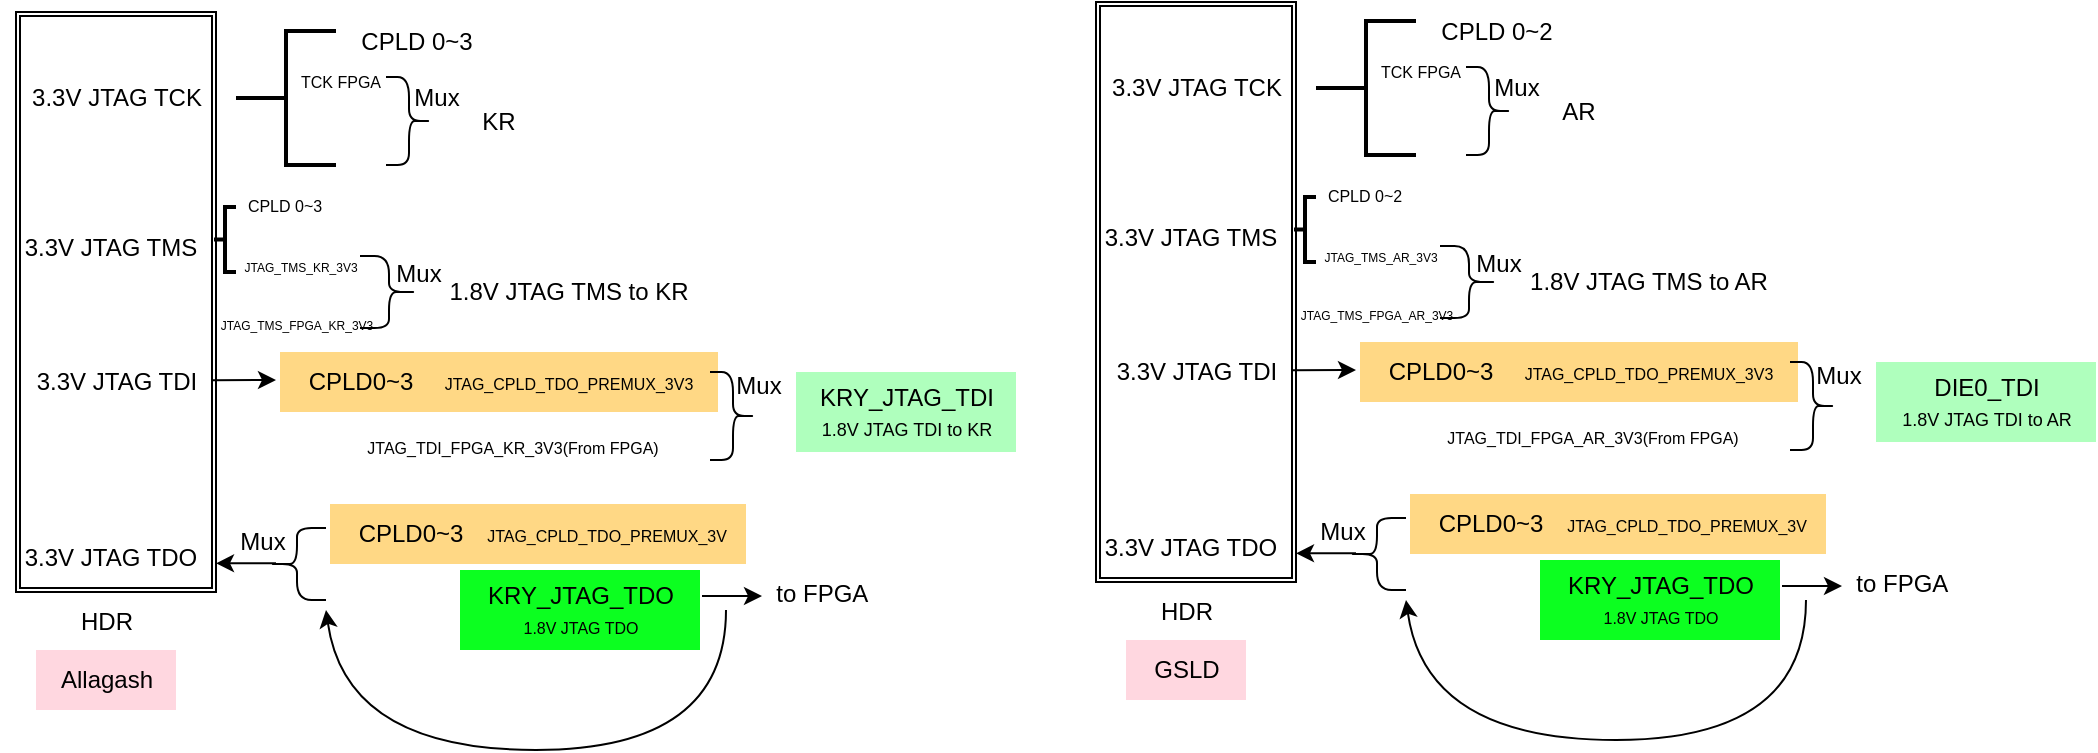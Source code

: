 <mxfile version="26.1.2">
  <diagram name="Page-1" id="zZogz1q96RKv0MYxYCzb">
    <mxGraphModel dx="843" dy="406" grid="1" gridSize="10" guides="1" tooltips="1" connect="1" arrows="1" fold="1" page="1" pageScale="1" pageWidth="850" pageHeight="1100" math="0" shadow="0">
      <root>
        <mxCell id="0" />
        <mxCell id="1" parent="0" />
        <mxCell id="mF87T8F_ObDAb6gEvjld-17" value="" style="shape=ext;double=1;rounded=0;whiteSpace=wrap;html=1;" vertex="1" parent="1">
          <mxGeometry x="60" y="110" width="100" height="290" as="geometry" />
        </mxCell>
        <mxCell id="mF87T8F_ObDAb6gEvjld-1" value="3.3V JTAG TCK" style="text;html=1;align=center;verticalAlign=middle;resizable=0;points=[];autosize=1;strokeColor=none;fillColor=none;" vertex="1" parent="1">
          <mxGeometry x="55" y="138" width="110" height="30" as="geometry" />
        </mxCell>
        <mxCell id="mF87T8F_ObDAb6gEvjld-2" value="3.3V JTAG TDI" style="text;html=1;align=center;verticalAlign=middle;resizable=0;points=[];autosize=1;strokeColor=none;fillColor=none;" vertex="1" parent="1">
          <mxGeometry x="60" y="280" width="100" height="30" as="geometry" />
        </mxCell>
        <mxCell id="mF87T8F_ObDAb6gEvjld-3" value="3.3V JTAG TDO" style="text;html=1;align=center;verticalAlign=middle;resizable=0;points=[];autosize=1;strokeColor=none;fillColor=none;" vertex="1" parent="1">
          <mxGeometry x="52" y="368" width="110" height="30" as="geometry" />
        </mxCell>
        <mxCell id="mF87T8F_ObDAb6gEvjld-4" value="3.3V JTAG TMS" style="text;html=1;align=center;verticalAlign=middle;resizable=0;points=[];autosize=1;strokeColor=none;fillColor=none;" vertex="1" parent="1">
          <mxGeometry x="52" y="212.75" width="110" height="30" as="geometry" />
        </mxCell>
        <mxCell id="mF87T8F_ObDAb6gEvjld-5" value="" style="strokeWidth=2;html=1;shape=mxgraph.flowchart.annotation_2;align=left;labelPosition=right;pointerEvents=1;" vertex="1" parent="1">
          <mxGeometry x="170" y="119.5" width="50" height="67" as="geometry" />
        </mxCell>
        <mxCell id="mF87T8F_ObDAb6gEvjld-6" value="KR" style="text;html=1;align=center;verticalAlign=middle;resizable=0;points=[];autosize=1;strokeColor=none;fillColor=none;" vertex="1" parent="1">
          <mxGeometry x="281" y="149.5" width="40" height="30" as="geometry" />
        </mxCell>
        <mxCell id="mF87T8F_ObDAb6gEvjld-7" value="CPLD 0~3" style="text;html=1;align=center;verticalAlign=middle;resizable=0;points=[];autosize=1;strokeColor=none;fillColor=none;" vertex="1" parent="1">
          <mxGeometry x="220" y="110" width="80" height="30" as="geometry" />
        </mxCell>
        <mxCell id="mF87T8F_ObDAb6gEvjld-8" value="" style="endArrow=classic;html=1;rounded=0;exitX=0.982;exitY=0.47;exitDx=0;exitDy=0;exitPerimeter=0;" edge="1" parent="1" source="mF87T8F_ObDAb6gEvjld-2">
          <mxGeometry width="50" height="50" relative="1" as="geometry">
            <mxPoint x="440" y="310" as="sourcePoint" />
            <mxPoint x="190" y="294" as="targetPoint" />
          </mxGeometry>
        </mxCell>
        <mxCell id="mF87T8F_ObDAb6gEvjld-9" value="CPLD0~3" style="text;html=1;align=center;verticalAlign=middle;resizable=0;points=[];autosize=1;strokeColor=none;fillColor=#FFD885;" vertex="1" parent="1">
          <mxGeometry x="192" y="280" width="80" height="30" as="geometry" />
        </mxCell>
        <mxCell id="mF87T8F_ObDAb6gEvjld-10" value="&lt;font style=&quot;font-size: 8px;&quot;&gt;JTAG_CPLD_TDO_PREMUX_3V3&lt;/font&gt;" style="text;html=1;align=center;verticalAlign=middle;resizable=0;points=[];autosize=1;strokeColor=none;fillColor=#FFD885;" vertex="1" parent="1">
          <mxGeometry x="261" y="280" width="150" height="30" as="geometry" />
        </mxCell>
        <mxCell id="mF87T8F_ObDAb6gEvjld-12" value="" style="shape=curlyBracket;whiteSpace=wrap;html=1;rounded=1;flipH=1;labelPosition=right;verticalLabelPosition=middle;align=left;verticalAlign=middle;" vertex="1" parent="1">
          <mxGeometry x="407" y="290" width="23" height="44" as="geometry" />
        </mxCell>
        <mxCell id="mF87T8F_ObDAb6gEvjld-14" value="&lt;font style=&quot;font-size: 8px;&quot;&gt;JTAG_TDI_FPGA_KR_3V3(From FPGA)&lt;/font&gt;" style="text;html=1;align=center;verticalAlign=middle;resizable=0;points=[];autosize=1;strokeColor=none;fillColor=none;" vertex="1" parent="1">
          <mxGeometry x="223" y="312" width="170" height="30" as="geometry" />
        </mxCell>
        <mxCell id="mF87T8F_ObDAb6gEvjld-15" value="Mux" style="text;html=1;align=center;verticalAlign=middle;resizable=0;points=[];autosize=1;strokeColor=none;fillColor=none;" vertex="1" parent="1">
          <mxGeometry x="406" y="282" width="50" height="30" as="geometry" />
        </mxCell>
        <mxCell id="mF87T8F_ObDAb6gEvjld-16" value="KRY_JTAG_TDI&lt;br&gt;&lt;font style=&quot;font-size: 9px;&quot;&gt;1.8V JTAG TDI to KR&lt;/font&gt;" style="text;html=1;align=center;verticalAlign=middle;resizable=0;points=[];autosize=1;strokeColor=none;fillColor=#AFFFBD;" vertex="1" parent="1">
          <mxGeometry x="450" y="290" width="110" height="40" as="geometry" />
        </mxCell>
        <mxCell id="mF87T8F_ObDAb6gEvjld-19" value="HDR" style="text;html=1;align=center;verticalAlign=middle;resizable=0;points=[];autosize=1;strokeColor=none;fillColor=none;" vertex="1" parent="1">
          <mxGeometry x="80" y="400" width="50" height="30" as="geometry" />
        </mxCell>
        <mxCell id="mF87T8F_ObDAb6gEvjld-20" value="" style="shape=curlyBracket;whiteSpace=wrap;html=1;rounded=1;flipH=1;labelPosition=right;verticalLabelPosition=middle;align=left;verticalAlign=middle;" vertex="1" parent="1">
          <mxGeometry x="232" y="232" width="29" height="36" as="geometry" />
        </mxCell>
        <mxCell id="mF87T8F_ObDAb6gEvjld-21" value="Mux" style="text;html=1;align=center;verticalAlign=middle;resizable=0;points=[];autosize=1;strokeColor=none;fillColor=none;" vertex="1" parent="1">
          <mxGeometry x="236" y="226" width="50" height="30" as="geometry" />
        </mxCell>
        <mxCell id="mF87T8F_ObDAb6gEvjld-22" value="1.8V JTAG TMS to KR" style="text;html=1;align=center;verticalAlign=middle;resizable=0;points=[];autosize=1;strokeColor=none;fillColor=none;" vertex="1" parent="1">
          <mxGeometry x="266" y="235" width="140" height="30" as="geometry" />
        </mxCell>
        <mxCell id="mF87T8F_ObDAb6gEvjld-23" value="&lt;font style=&quot;font-size: 6px;&quot;&gt;JTAG_TMS_FPGA_KR_3V3&lt;/font&gt;" style="text;html=1;align=center;verticalAlign=middle;resizable=0;points=[];autosize=1;strokeColor=none;fillColor=none;" vertex="1" parent="1">
          <mxGeometry x="150" y="250" width="100" height="30" as="geometry" />
        </mxCell>
        <mxCell id="mF87T8F_ObDAb6gEvjld-24" value="" style="strokeWidth=2;html=1;shape=mxgraph.flowchart.annotation_2;align=left;labelPosition=right;pointerEvents=1;" vertex="1" parent="1">
          <mxGeometry x="159" y="207.5" width="11" height="32.5" as="geometry" />
        </mxCell>
        <mxCell id="mF87T8F_ObDAb6gEvjld-25" value="&lt;font style=&quot;font-size: 8px;&quot;&gt;CPLD 0~3&lt;/font&gt;" style="text;html=1;align=center;verticalAlign=middle;resizable=0;points=[];autosize=1;strokeColor=none;fillColor=none;" vertex="1" parent="1">
          <mxGeometry x="164" y="190.5" width="60" height="30" as="geometry" />
        </mxCell>
        <mxCell id="mF87T8F_ObDAb6gEvjld-26" value="&lt;font style=&quot;font-size: 6px;&quot;&gt;JTAG_TMS_KR_3V3&lt;/font&gt;" style="text;html=1;align=center;verticalAlign=middle;resizable=0;points=[];autosize=1;strokeColor=none;fillColor=none;" vertex="1" parent="1">
          <mxGeometry x="162" y="220.5" width="80" height="30" as="geometry" />
        </mxCell>
        <mxCell id="mF87T8F_ObDAb6gEvjld-27" value="" style="shape=curlyBracket;whiteSpace=wrap;html=1;rounded=1;flipH=1;labelPosition=right;verticalLabelPosition=middle;align=left;verticalAlign=middle;rotation=-180;" vertex="1" parent="1">
          <mxGeometry x="186" y="368" width="29" height="36" as="geometry" />
        </mxCell>
        <mxCell id="mF87T8F_ObDAb6gEvjld-28" value="Mux" style="text;html=1;align=center;verticalAlign=middle;resizable=0;points=[];autosize=1;strokeColor=none;fillColor=none;" vertex="1" parent="1">
          <mxGeometry x="158" y="360" width="50" height="30" as="geometry" />
        </mxCell>
        <mxCell id="mF87T8F_ObDAb6gEvjld-29" value="&amp;nbsp;to FPGA" style="text;html=1;align=center;verticalAlign=middle;resizable=0;points=[];autosize=1;strokeColor=none;fillColor=none;" vertex="1" parent="1">
          <mxGeometry x="426" y="386" width="70" height="30" as="geometry" />
        </mxCell>
        <mxCell id="mF87T8F_ObDAb6gEvjld-30" value="" style="endArrow=classic;html=1;rounded=0;" edge="1" parent="1">
          <mxGeometry width="50" height="50" relative="1" as="geometry">
            <mxPoint x="190" y="385.66" as="sourcePoint" />
            <mxPoint x="160" y="385.66" as="targetPoint" />
          </mxGeometry>
        </mxCell>
        <mxCell id="mF87T8F_ObDAb6gEvjld-34" value="KRY_JTAG_TDO&lt;br&gt;&lt;font style=&quot;font-size: 8px;&quot;&gt;1.8V JTAG TDO&lt;/font&gt;" style="text;html=1;align=center;verticalAlign=middle;resizable=0;points=[];autosize=1;strokeColor=none;fillColor=#0CFF20;" vertex="1" parent="1">
          <mxGeometry x="282" y="389" width="120" height="40" as="geometry" />
        </mxCell>
        <mxCell id="mF87T8F_ObDAb6gEvjld-35" value="" style="endArrow=classic;html=1;rounded=0;" edge="1" parent="1">
          <mxGeometry width="50" height="50" relative="1" as="geometry">
            <mxPoint x="403" y="402" as="sourcePoint" />
            <mxPoint x="433" y="402" as="targetPoint" />
          </mxGeometry>
        </mxCell>
        <mxCell id="mF87T8F_ObDAb6gEvjld-37" value="" style="curved=1;endArrow=classic;html=1;rounded=0;" edge="1" parent="1">
          <mxGeometry width="50" height="50" relative="1" as="geometry">
            <mxPoint x="415" y="409" as="sourcePoint" />
            <mxPoint x="215" y="409" as="targetPoint" />
            <Array as="points">
              <mxPoint x="415" y="479" />
              <mxPoint x="225" y="479" />
            </Array>
          </mxGeometry>
        </mxCell>
        <mxCell id="mF87T8F_ObDAb6gEvjld-38" value="CPLD0~3" style="text;html=1;align=center;verticalAlign=middle;resizable=0;points=[];autosize=1;strokeColor=none;fillColor=#FFD885;" vertex="1" parent="1">
          <mxGeometry x="217" y="356" width="80" height="30" as="geometry" />
        </mxCell>
        <mxCell id="mF87T8F_ObDAb6gEvjld-39" value="&lt;font style=&quot;font-size: 8px;&quot;&gt;JTAG_CPLD_TDO_PREMUX_3V&lt;/font&gt;" style="text;html=1;align=center;verticalAlign=middle;resizable=0;points=[];autosize=1;strokeColor=none;fillColor=#FFD885;" vertex="1" parent="1">
          <mxGeometry x="285" y="356" width="140" height="30" as="geometry" />
        </mxCell>
        <mxCell id="mF87T8F_ObDAb6gEvjld-40" value="" style="shape=curlyBracket;whiteSpace=wrap;html=1;rounded=1;flipH=1;labelPosition=right;verticalLabelPosition=middle;align=left;verticalAlign=middle;size=0.5;" vertex="1" parent="1">
          <mxGeometry x="245" y="142.5" width="23" height="44" as="geometry" />
        </mxCell>
        <mxCell id="mF87T8F_ObDAb6gEvjld-41" value="Mux" style="text;html=1;align=center;verticalAlign=middle;resizable=0;points=[];autosize=1;strokeColor=none;fillColor=none;" vertex="1" parent="1">
          <mxGeometry x="245" y="138" width="50" height="30" as="geometry" />
        </mxCell>
        <mxCell id="mF87T8F_ObDAb6gEvjld-42" value="&lt;font style=&quot;font-size: 8px;&quot;&gt;TCK FPGA&lt;/font&gt;" style="text;html=1;align=center;verticalAlign=middle;resizable=0;points=[];autosize=1;strokeColor=none;fillColor=none;" vertex="1" parent="1">
          <mxGeometry x="192" y="129" width="60" height="30" as="geometry" />
        </mxCell>
        <mxCell id="mF87T8F_ObDAb6gEvjld-43" value="Allagash" style="text;html=1;align=center;verticalAlign=middle;resizable=0;points=[];autosize=1;strokeColor=none;fillColor=#FFD7E0;" vertex="1" parent="1">
          <mxGeometry x="70" y="429" width="70" height="30" as="geometry" />
        </mxCell>
        <mxCell id="mF87T8F_ObDAb6gEvjld-80" value="" style="group" vertex="1" connectable="0" parent="1">
          <mxGeometry x="592" y="105" width="508" height="369" as="geometry" />
        </mxCell>
        <mxCell id="mF87T8F_ObDAb6gEvjld-44" value="" style="shape=ext;double=1;rounded=0;whiteSpace=wrap;html=1;" vertex="1" parent="mF87T8F_ObDAb6gEvjld-80">
          <mxGeometry x="8" width="100" height="290" as="geometry" />
        </mxCell>
        <mxCell id="mF87T8F_ObDAb6gEvjld-45" value="3.3V JTAG TCK" style="text;html=1;align=center;verticalAlign=middle;resizable=0;points=[];autosize=1;strokeColor=none;fillColor=none;" vertex="1" parent="mF87T8F_ObDAb6gEvjld-80">
          <mxGeometry x="3" y="28" width="110" height="30" as="geometry" />
        </mxCell>
        <mxCell id="mF87T8F_ObDAb6gEvjld-46" value="3.3V JTAG TDI" style="text;html=1;align=center;verticalAlign=middle;resizable=0;points=[];autosize=1;strokeColor=none;fillColor=none;" vertex="1" parent="mF87T8F_ObDAb6gEvjld-80">
          <mxGeometry x="8" y="170" width="100" height="30" as="geometry" />
        </mxCell>
        <mxCell id="mF87T8F_ObDAb6gEvjld-47" value="3.3V JTAG TDO" style="text;html=1;align=center;verticalAlign=middle;resizable=0;points=[];autosize=1;strokeColor=none;fillColor=none;" vertex="1" parent="mF87T8F_ObDAb6gEvjld-80">
          <mxGeometry y="258" width="110" height="30" as="geometry" />
        </mxCell>
        <mxCell id="mF87T8F_ObDAb6gEvjld-48" value="3.3V JTAG TMS" style="text;html=1;align=center;verticalAlign=middle;resizable=0;points=[];autosize=1;strokeColor=none;fillColor=none;" vertex="1" parent="mF87T8F_ObDAb6gEvjld-80">
          <mxGeometry y="102.75" width="110" height="30" as="geometry" />
        </mxCell>
        <mxCell id="mF87T8F_ObDAb6gEvjld-49" value="" style="strokeWidth=2;html=1;shape=mxgraph.flowchart.annotation_2;align=left;labelPosition=right;pointerEvents=1;" vertex="1" parent="mF87T8F_ObDAb6gEvjld-80">
          <mxGeometry x="118" y="9.5" width="50" height="67" as="geometry" />
        </mxCell>
        <mxCell id="mF87T8F_ObDAb6gEvjld-50" value="AR" style="text;html=1;align=center;verticalAlign=middle;resizable=0;points=[];autosize=1;strokeColor=none;fillColor=none;" vertex="1" parent="mF87T8F_ObDAb6gEvjld-80">
          <mxGeometry x="229" y="39.5" width="40" height="30" as="geometry" />
        </mxCell>
        <mxCell id="mF87T8F_ObDAb6gEvjld-51" value="CPLD 0~2" style="text;html=1;align=center;verticalAlign=middle;resizable=0;points=[];autosize=1;strokeColor=none;fillColor=none;" vertex="1" parent="mF87T8F_ObDAb6gEvjld-80">
          <mxGeometry x="168" width="80" height="30" as="geometry" />
        </mxCell>
        <mxCell id="mF87T8F_ObDAb6gEvjld-52" value="" style="endArrow=classic;html=1;rounded=0;exitX=0.982;exitY=0.47;exitDx=0;exitDy=0;exitPerimeter=0;" edge="1" parent="mF87T8F_ObDAb6gEvjld-80" source="mF87T8F_ObDAb6gEvjld-46">
          <mxGeometry width="50" height="50" relative="1" as="geometry">
            <mxPoint x="388" y="200" as="sourcePoint" />
            <mxPoint x="138" y="184" as="targetPoint" />
          </mxGeometry>
        </mxCell>
        <mxCell id="mF87T8F_ObDAb6gEvjld-53" value="CPLD0~3" style="text;html=1;align=center;verticalAlign=middle;resizable=0;points=[];autosize=1;strokeColor=none;fillColor=#FFD885;" vertex="1" parent="mF87T8F_ObDAb6gEvjld-80">
          <mxGeometry x="140" y="170" width="80" height="30" as="geometry" />
        </mxCell>
        <mxCell id="mF87T8F_ObDAb6gEvjld-54" value="&lt;font style=&quot;font-size: 8px;&quot;&gt;JTAG_CPLD_TDO_PREMUX_3V3&lt;/font&gt;" style="text;html=1;align=center;verticalAlign=middle;resizable=0;points=[];autosize=1;strokeColor=none;fillColor=#FFD885;" vertex="1" parent="mF87T8F_ObDAb6gEvjld-80">
          <mxGeometry x="209" y="170" width="150" height="30" as="geometry" />
        </mxCell>
        <mxCell id="mF87T8F_ObDAb6gEvjld-55" value="" style="shape=curlyBracket;whiteSpace=wrap;html=1;rounded=1;flipH=1;labelPosition=right;verticalLabelPosition=middle;align=left;verticalAlign=middle;" vertex="1" parent="mF87T8F_ObDAb6gEvjld-80">
          <mxGeometry x="355" y="180" width="23" height="44" as="geometry" />
        </mxCell>
        <mxCell id="mF87T8F_ObDAb6gEvjld-56" value="&lt;font style=&quot;font-size: 8px;&quot;&gt;JTAG_TDI_FPGA_AR_3V3(From FPGA)&lt;/font&gt;" style="text;html=1;align=center;verticalAlign=middle;resizable=0;points=[];autosize=1;strokeColor=none;fillColor=none;" vertex="1" parent="mF87T8F_ObDAb6gEvjld-80">
          <mxGeometry x="171" y="202" width="170" height="30" as="geometry" />
        </mxCell>
        <mxCell id="mF87T8F_ObDAb6gEvjld-57" value="Mux" style="text;html=1;align=center;verticalAlign=middle;resizable=0;points=[];autosize=1;strokeColor=none;fillColor=none;" vertex="1" parent="mF87T8F_ObDAb6gEvjld-80">
          <mxGeometry x="354" y="172" width="50" height="30" as="geometry" />
        </mxCell>
        <mxCell id="mF87T8F_ObDAb6gEvjld-58" value="DIE0_TDI&lt;br&gt;&lt;font style=&quot;font-size: 9px;&quot;&gt;1.8V JTAG TDI to AR&lt;/font&gt;" style="text;html=1;align=center;verticalAlign=middle;resizable=0;points=[];autosize=1;strokeColor=none;fillColor=#AFFFBD;" vertex="1" parent="mF87T8F_ObDAb6gEvjld-80">
          <mxGeometry x="398" y="180" width="110" height="40" as="geometry" />
        </mxCell>
        <mxCell id="mF87T8F_ObDAb6gEvjld-59" value="HDR" style="text;html=1;align=center;verticalAlign=middle;resizable=0;points=[];autosize=1;strokeColor=none;fillColor=none;" vertex="1" parent="mF87T8F_ObDAb6gEvjld-80">
          <mxGeometry x="28" y="290" width="50" height="30" as="geometry" />
        </mxCell>
        <mxCell id="mF87T8F_ObDAb6gEvjld-60" value="" style="shape=curlyBracket;whiteSpace=wrap;html=1;rounded=1;flipH=1;labelPosition=right;verticalLabelPosition=middle;align=left;verticalAlign=middle;" vertex="1" parent="mF87T8F_ObDAb6gEvjld-80">
          <mxGeometry x="180" y="122" width="29" height="36" as="geometry" />
        </mxCell>
        <mxCell id="mF87T8F_ObDAb6gEvjld-61" value="Mux" style="text;html=1;align=center;verticalAlign=middle;resizable=0;points=[];autosize=1;strokeColor=none;fillColor=none;" vertex="1" parent="mF87T8F_ObDAb6gEvjld-80">
          <mxGeometry x="184" y="116" width="50" height="30" as="geometry" />
        </mxCell>
        <mxCell id="mF87T8F_ObDAb6gEvjld-62" value="1.8V JTAG TMS to AR" style="text;html=1;align=center;verticalAlign=middle;resizable=0;points=[];autosize=1;strokeColor=none;fillColor=none;" vertex="1" parent="mF87T8F_ObDAb6gEvjld-80">
          <mxGeometry x="214" y="125" width="140" height="30" as="geometry" />
        </mxCell>
        <mxCell id="mF87T8F_ObDAb6gEvjld-63" value="&lt;font style=&quot;font-size: 6px;&quot;&gt;JTAG_TMS_FPGA_AR_3V3&lt;/font&gt;" style="text;html=1;align=center;verticalAlign=middle;resizable=0;points=[];autosize=1;strokeColor=none;fillColor=none;" vertex="1" parent="mF87T8F_ObDAb6gEvjld-80">
          <mxGeometry x="98" y="140" width="100" height="30" as="geometry" />
        </mxCell>
        <mxCell id="mF87T8F_ObDAb6gEvjld-64" value="" style="strokeWidth=2;html=1;shape=mxgraph.flowchart.annotation_2;align=left;labelPosition=right;pointerEvents=1;" vertex="1" parent="mF87T8F_ObDAb6gEvjld-80">
          <mxGeometry x="107" y="97.5" width="11" height="32.5" as="geometry" />
        </mxCell>
        <mxCell id="mF87T8F_ObDAb6gEvjld-65" value="&lt;font style=&quot;font-size: 8px;&quot;&gt;CPLD 0~2&lt;/font&gt;" style="text;html=1;align=center;verticalAlign=middle;resizable=0;points=[];autosize=1;strokeColor=none;fillColor=none;" vertex="1" parent="mF87T8F_ObDAb6gEvjld-80">
          <mxGeometry x="112" y="80.5" width="60" height="30" as="geometry" />
        </mxCell>
        <mxCell id="mF87T8F_ObDAb6gEvjld-66" value="&lt;font style=&quot;font-size: 6px;&quot;&gt;JTAG_TMS_AR_3V3&lt;/font&gt;" style="text;html=1;align=center;verticalAlign=middle;resizable=0;points=[];autosize=1;strokeColor=none;fillColor=none;" vertex="1" parent="mF87T8F_ObDAb6gEvjld-80">
          <mxGeometry x="110" y="110.5" width="80" height="30" as="geometry" />
        </mxCell>
        <mxCell id="mF87T8F_ObDAb6gEvjld-67" value="" style="shape=curlyBracket;whiteSpace=wrap;html=1;rounded=1;flipH=1;labelPosition=right;verticalLabelPosition=middle;align=left;verticalAlign=middle;rotation=-180;" vertex="1" parent="mF87T8F_ObDAb6gEvjld-80">
          <mxGeometry x="134" y="258" width="29" height="36" as="geometry" />
        </mxCell>
        <mxCell id="mF87T8F_ObDAb6gEvjld-68" value="Mux" style="text;html=1;align=center;verticalAlign=middle;resizable=0;points=[];autosize=1;strokeColor=none;fillColor=none;" vertex="1" parent="mF87T8F_ObDAb6gEvjld-80">
          <mxGeometry x="106" y="250" width="50" height="30" as="geometry" />
        </mxCell>
        <mxCell id="mF87T8F_ObDAb6gEvjld-69" value="&amp;nbsp;to FPGA" style="text;html=1;align=center;verticalAlign=middle;resizable=0;points=[];autosize=1;strokeColor=none;fillColor=none;" vertex="1" parent="mF87T8F_ObDAb6gEvjld-80">
          <mxGeometry x="374" y="276" width="70" height="30" as="geometry" />
        </mxCell>
        <mxCell id="mF87T8F_ObDAb6gEvjld-70" value="" style="endArrow=classic;html=1;rounded=0;" edge="1" parent="mF87T8F_ObDAb6gEvjld-80">
          <mxGeometry width="50" height="50" relative="1" as="geometry">
            <mxPoint x="138" y="275.66" as="sourcePoint" />
            <mxPoint x="108" y="275.66" as="targetPoint" />
          </mxGeometry>
        </mxCell>
        <mxCell id="mF87T8F_ObDAb6gEvjld-71" value="KRY_JTAG_TDO&lt;br&gt;&lt;font style=&quot;font-size: 8px;&quot;&gt;1.8V JTAG TDO&lt;/font&gt;" style="text;html=1;align=center;verticalAlign=middle;resizable=0;points=[];autosize=1;strokeColor=none;fillColor=#0CFF20;" vertex="1" parent="mF87T8F_ObDAb6gEvjld-80">
          <mxGeometry x="230" y="279" width="120" height="40" as="geometry" />
        </mxCell>
        <mxCell id="mF87T8F_ObDAb6gEvjld-72" value="" style="endArrow=classic;html=1;rounded=0;" edge="1" parent="mF87T8F_ObDAb6gEvjld-80">
          <mxGeometry width="50" height="50" relative="1" as="geometry">
            <mxPoint x="351" y="292" as="sourcePoint" />
            <mxPoint x="381" y="292" as="targetPoint" />
          </mxGeometry>
        </mxCell>
        <mxCell id="mF87T8F_ObDAb6gEvjld-73" value="" style="curved=1;endArrow=classic;html=1;rounded=0;" edge="1" parent="mF87T8F_ObDAb6gEvjld-80">
          <mxGeometry width="50" height="50" relative="1" as="geometry">
            <mxPoint x="363" y="299" as="sourcePoint" />
            <mxPoint x="163" y="299" as="targetPoint" />
            <Array as="points">
              <mxPoint x="363" y="369" />
              <mxPoint x="173" y="369" />
            </Array>
          </mxGeometry>
        </mxCell>
        <mxCell id="mF87T8F_ObDAb6gEvjld-74" value="CPLD0~3" style="text;html=1;align=center;verticalAlign=middle;resizable=0;points=[];autosize=1;strokeColor=none;fillColor=#FFD885;" vertex="1" parent="mF87T8F_ObDAb6gEvjld-80">
          <mxGeometry x="165" y="246" width="80" height="30" as="geometry" />
        </mxCell>
        <mxCell id="mF87T8F_ObDAb6gEvjld-75" value="&lt;font style=&quot;font-size: 8px;&quot;&gt;JTAG_CPLD_TDO_PREMUX_3V&lt;/font&gt;" style="text;html=1;align=center;verticalAlign=middle;resizable=0;points=[];autosize=1;strokeColor=none;fillColor=#FFD885;" vertex="1" parent="mF87T8F_ObDAb6gEvjld-80">
          <mxGeometry x="233" y="246" width="140" height="30" as="geometry" />
        </mxCell>
        <mxCell id="mF87T8F_ObDAb6gEvjld-76" value="" style="shape=curlyBracket;whiteSpace=wrap;html=1;rounded=1;flipH=1;labelPosition=right;verticalLabelPosition=middle;align=left;verticalAlign=middle;size=0.5;" vertex="1" parent="mF87T8F_ObDAb6gEvjld-80">
          <mxGeometry x="193" y="32.5" width="23" height="44" as="geometry" />
        </mxCell>
        <mxCell id="mF87T8F_ObDAb6gEvjld-77" value="Mux" style="text;html=1;align=center;verticalAlign=middle;resizable=0;points=[];autosize=1;strokeColor=none;fillColor=none;" vertex="1" parent="mF87T8F_ObDAb6gEvjld-80">
          <mxGeometry x="193" y="28" width="50" height="30" as="geometry" />
        </mxCell>
        <mxCell id="mF87T8F_ObDAb6gEvjld-78" value="&lt;font style=&quot;font-size: 8px;&quot;&gt;TCK FPGA&lt;/font&gt;" style="text;html=1;align=center;verticalAlign=middle;resizable=0;points=[];autosize=1;strokeColor=none;fillColor=none;" vertex="1" parent="mF87T8F_ObDAb6gEvjld-80">
          <mxGeometry x="140" y="19" width="60" height="30" as="geometry" />
        </mxCell>
        <mxCell id="mF87T8F_ObDAb6gEvjld-79" value="GSLD" style="text;html=1;align=center;verticalAlign=middle;resizable=0;points=[];autosize=1;strokeColor=none;fillColor=#FFD7E0;" vertex="1" parent="mF87T8F_ObDAb6gEvjld-80">
          <mxGeometry x="23" y="319" width="60" height="30" as="geometry" />
        </mxCell>
      </root>
    </mxGraphModel>
  </diagram>
</mxfile>
